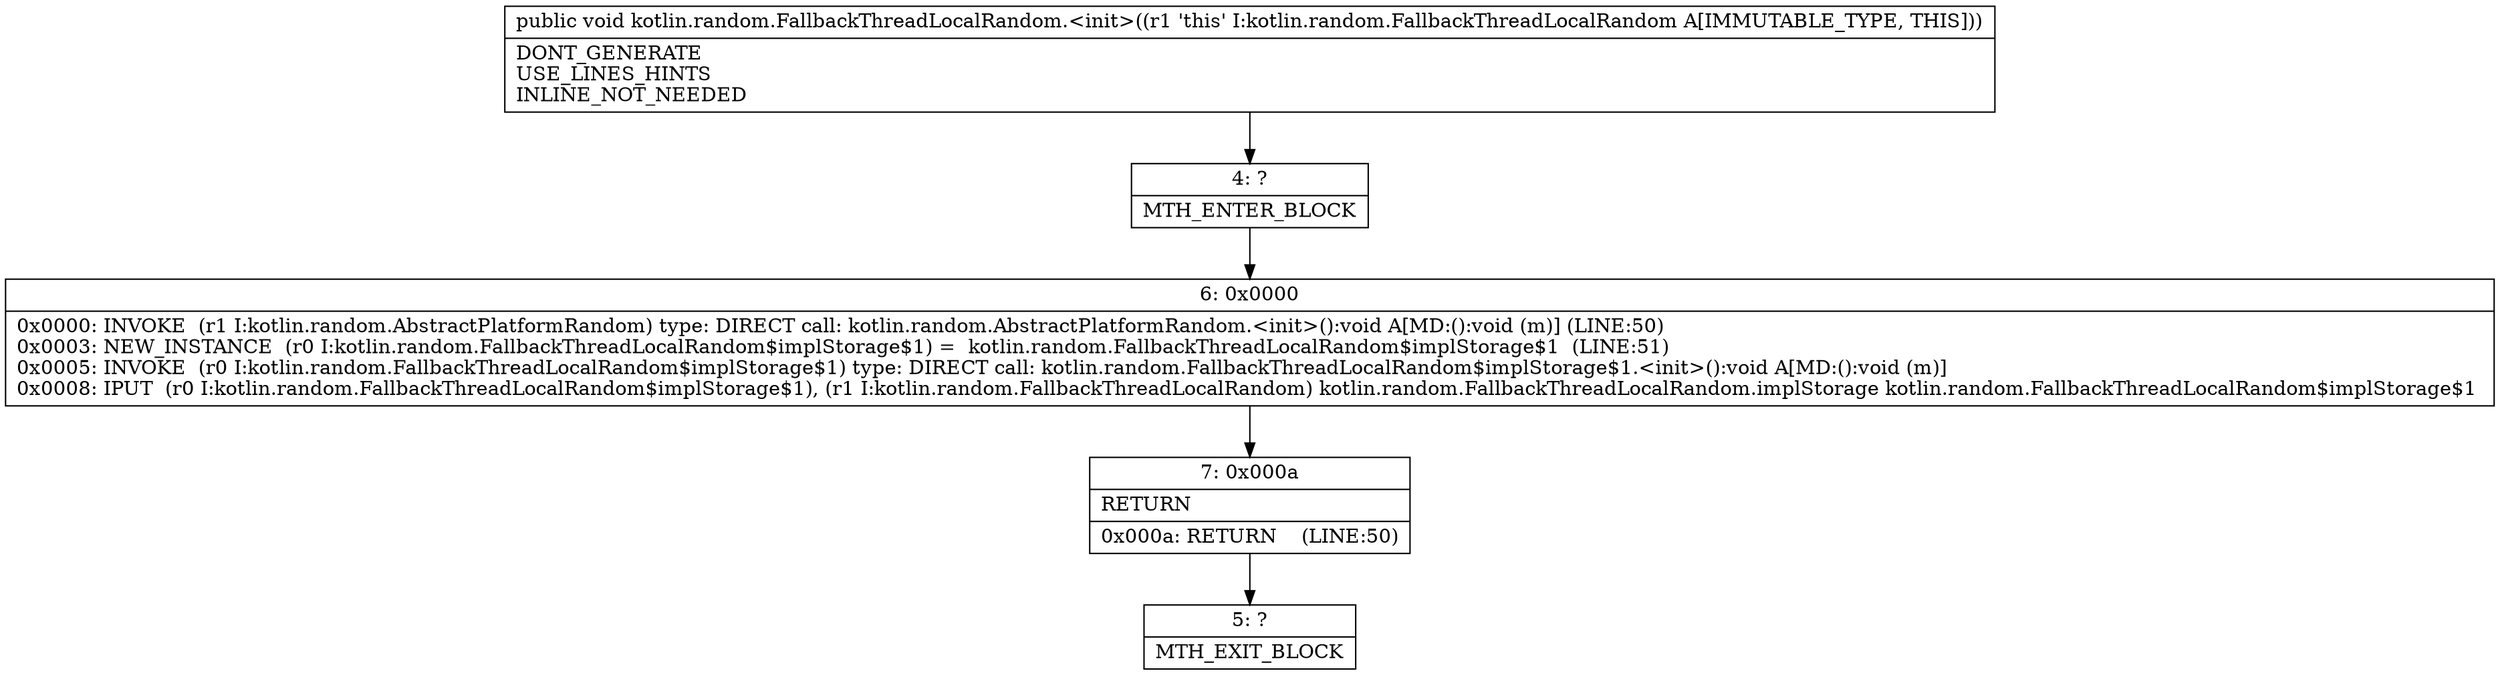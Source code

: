 digraph "CFG forkotlin.random.FallbackThreadLocalRandom.\<init\>()V" {
Node_4 [shape=record,label="{4\:\ ?|MTH_ENTER_BLOCK\l}"];
Node_6 [shape=record,label="{6\:\ 0x0000|0x0000: INVOKE  (r1 I:kotlin.random.AbstractPlatformRandom) type: DIRECT call: kotlin.random.AbstractPlatformRandom.\<init\>():void A[MD:():void (m)] (LINE:50)\l0x0003: NEW_INSTANCE  (r0 I:kotlin.random.FallbackThreadLocalRandom$implStorage$1) =  kotlin.random.FallbackThreadLocalRandom$implStorage$1  (LINE:51)\l0x0005: INVOKE  (r0 I:kotlin.random.FallbackThreadLocalRandom$implStorage$1) type: DIRECT call: kotlin.random.FallbackThreadLocalRandom$implStorage$1.\<init\>():void A[MD:():void (m)]\l0x0008: IPUT  (r0 I:kotlin.random.FallbackThreadLocalRandom$implStorage$1), (r1 I:kotlin.random.FallbackThreadLocalRandom) kotlin.random.FallbackThreadLocalRandom.implStorage kotlin.random.FallbackThreadLocalRandom$implStorage$1 \l}"];
Node_7 [shape=record,label="{7\:\ 0x000a|RETURN\l|0x000a: RETURN    (LINE:50)\l}"];
Node_5 [shape=record,label="{5\:\ ?|MTH_EXIT_BLOCK\l}"];
MethodNode[shape=record,label="{public void kotlin.random.FallbackThreadLocalRandom.\<init\>((r1 'this' I:kotlin.random.FallbackThreadLocalRandom A[IMMUTABLE_TYPE, THIS]))  | DONT_GENERATE\lUSE_LINES_HINTS\lINLINE_NOT_NEEDED\l}"];
MethodNode -> Node_4;Node_4 -> Node_6;
Node_6 -> Node_7;
Node_7 -> Node_5;
}

